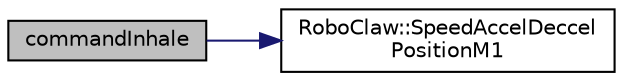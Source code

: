 digraph "commandInhale"
{
 // LATEX_PDF_SIZE
  edge [fontname="Helvetica",fontsize="10",labelfontname="Helvetica",labelfontsize="10"];
  node [fontname="Helvetica",fontsize="10",shape=record];
  rankdir="LR";
  Node1 [label="commandInhale",height=0.2,width=0.4,color="black", fillcolor="grey75", style="filled", fontcolor="black",tooltip=" "];
  Node1 -> Node2 [color="midnightblue",fontsize="10",style="solid",fontname="Helvetica"];
  Node2 [label="RoboClaw::SpeedAccelDeccel\lPositionM1",height=0.2,width=0.4,color="black", fillcolor="white", style="filled",URL="$class_robo_claw.html#a6d676288a7ba6e0fd698692f40fee4a6",tooltip=" "];
}
